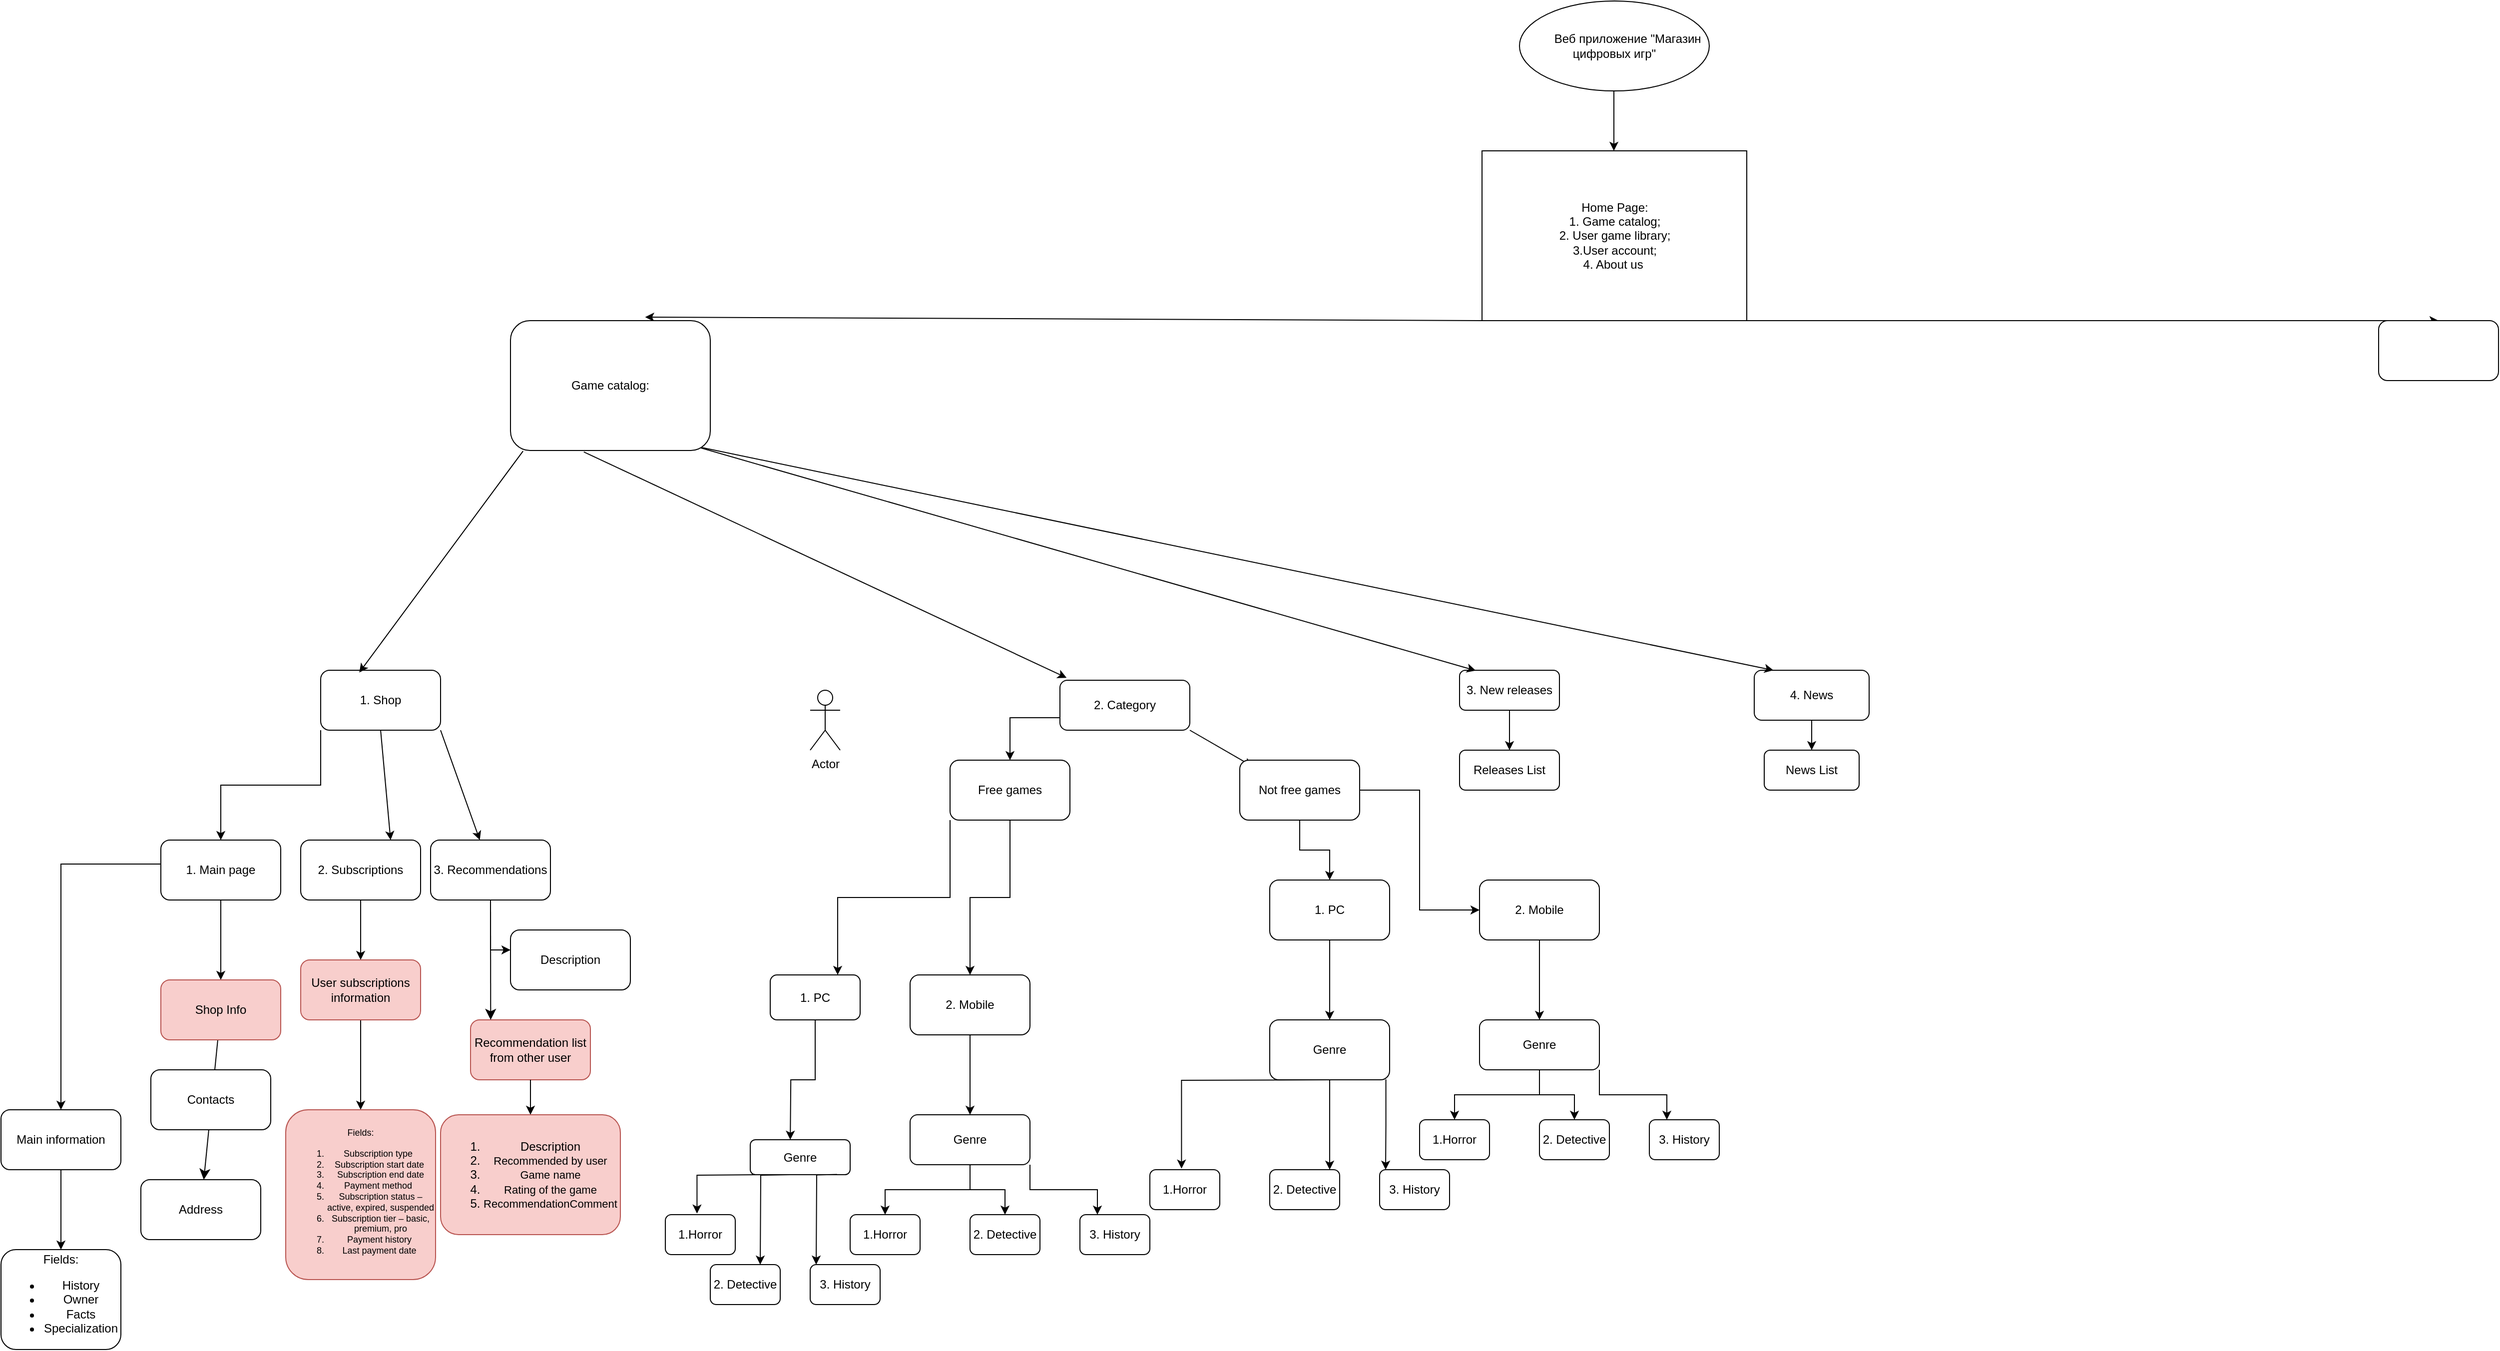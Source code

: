 <mxfile version="24.8.6">
  <diagram name="Страница — 1" id="uvx4n8Vfhzaru8OEaLiM">
    <mxGraphModel dx="401" dy="470" grid="1" gridSize="10" guides="1" tooltips="1" connect="1" arrows="1" fold="1" page="1" pageScale="1" pageWidth="3300" pageHeight="4681" math="0" shadow="0">
      <root>
        <mxCell id="0" />
        <mxCell id="1" parent="0" />
        <mxCell id="Nf1KAPgree7r9qNoz2z7-1" value="&lt;span style=&quot;white-space: pre;&quot;&gt;&#x9;&lt;/span&gt;Веб приложение &quot;Магазин цифровых игр&quot;" style="ellipse;whiteSpace=wrap;html=1;" parent="1" vertex="1">
          <mxGeometry x="1670" y="440" width="190" height="90" as="geometry" />
        </mxCell>
        <mxCell id="Nf1KAPgree7r9qNoz2z7-2" value="" style="endArrow=classic;html=1;rounded=0;" parent="1" edge="1">
          <mxGeometry width="50" height="50" relative="1" as="geometry">
            <mxPoint x="1764.5" y="530" as="sourcePoint" />
            <mxPoint x="1764.5" y="590" as="targetPoint" />
          </mxGeometry>
        </mxCell>
        <mxCell id="Nf1KAPgree7r9qNoz2z7-3" value="Home Page:&lt;div&gt;1. Game catalog;&lt;/div&gt;&lt;div&gt;2. User game library;&lt;/div&gt;&lt;div&gt;3.User account;&lt;/div&gt;&lt;div&gt;4. About us&lt;span style=&quot;background-color: initial;&quot;&gt;&amp;nbsp;&lt;/span&gt;&lt;/div&gt;" style="rounded=0;whiteSpace=wrap;html=1;" parent="1" vertex="1">
          <mxGeometry x="1632.5" y="590" width="265" height="170" as="geometry" />
        </mxCell>
        <mxCell id="Nf1KAPgree7r9qNoz2z7-4" value="" style="endArrow=classic;html=1;rounded=0;entryX=0.674;entryY=-0.027;entryDx=0;entryDy=0;entryPerimeter=0;" parent="1" target="Nf1KAPgree7r9qNoz2z7-11" edge="1">
          <mxGeometry width="50" height="50" relative="1" as="geometry">
            <mxPoint x="1632.5" y="760" as="sourcePoint" />
            <mxPoint x="1340" y="830" as="targetPoint" />
          </mxGeometry>
        </mxCell>
        <mxCell id="Nf1KAPgree7r9qNoz2z7-5" value="" style="endArrow=classic;html=1;rounded=0;entryX=0.5;entryY=0;entryDx=0;entryDy=0;" parent="1" target="Nf1KAPgree7r9qNoz2z7-10" edge="1">
          <mxGeometry width="50" height="50" relative="1" as="geometry">
            <mxPoint x="1742.5" y="760" as="sourcePoint" />
            <mxPoint x="1740" y="820" as="targetPoint" />
          </mxGeometry>
        </mxCell>
        <mxCell id="Nf1KAPgree7r9qNoz2z7-10" value="" style="rounded=1;whiteSpace=wrap;html=1;" parent="1" vertex="1">
          <mxGeometry x="2530" y="760" width="120" height="60" as="geometry" />
        </mxCell>
        <mxCell id="Nf1KAPgree7r9qNoz2z7-11" value="Game catalog:" style="rounded=1;whiteSpace=wrap;html=1;" parent="1" vertex="1">
          <mxGeometry x="660" y="760" width="200" height="130" as="geometry" />
        </mxCell>
        <mxCell id="Nf1KAPgree7r9qNoz2z7-84" style="edgeStyle=orthogonalEdgeStyle;rounded=0;orthogonalLoop=1;jettySize=auto;html=1;exitX=0;exitY=0.75;exitDx=0;exitDy=0;entryX=0.5;entryY=0;entryDx=0;entryDy=0;" parent="1" source="Nf1KAPgree7r9qNoz2z7-12" target="Nf1KAPgree7r9qNoz2z7-60" edge="1">
          <mxGeometry relative="1" as="geometry" />
        </mxCell>
        <mxCell id="Nf1KAPgree7r9qNoz2z7-12" value="2. Category" style="rounded=1;whiteSpace=wrap;html=1;" parent="1" vertex="1">
          <mxGeometry x="1210" y="1120" width="130" height="50" as="geometry" />
        </mxCell>
        <mxCell id="Nf1KAPgree7r9qNoz2z7-45" value="" style="edgeStyle=orthogonalEdgeStyle;rounded=0;orthogonalLoop=1;jettySize=auto;html=1;" parent="1" source="Nf1KAPgree7r9qNoz2z7-13" target="Nf1KAPgree7r9qNoz2z7-44" edge="1">
          <mxGeometry relative="1" as="geometry" />
        </mxCell>
        <mxCell id="Nf1KAPgree7r9qNoz2z7-13" value="3. New releases" style="whiteSpace=wrap;html=1;rounded=1;" parent="1" vertex="1">
          <mxGeometry x="1610" y="1110" width="100" height="40" as="geometry" />
        </mxCell>
        <mxCell id="Nf1KAPgree7r9qNoz2z7-47" value="" style="edgeStyle=orthogonalEdgeStyle;rounded=0;orthogonalLoop=1;jettySize=auto;html=1;" parent="1" source="Nf1KAPgree7r9qNoz2z7-17" target="Nf1KAPgree7r9qNoz2z7-46" edge="1">
          <mxGeometry relative="1" as="geometry" />
        </mxCell>
        <mxCell id="Nf1KAPgree7r9qNoz2z7-17" value="4. News" style="whiteSpace=wrap;html=1;rounded=1;" parent="1" vertex="1">
          <mxGeometry x="1905" y="1110" width="115" height="50" as="geometry" />
        </mxCell>
        <mxCell id="Nf1KAPgree7r9qNoz2z7-19" value="" style="endArrow=classic;html=1;rounded=0;fontStyle=1;entryX=0.163;entryY=0.009;entryDx=0;entryDy=0;entryPerimeter=0;exitX=0.952;exitY=0.98;exitDx=0;exitDy=0;exitPerimeter=0;" parent="1" source="Nf1KAPgree7r9qNoz2z7-11" target="Nf1KAPgree7r9qNoz2z7-13" edge="1">
          <mxGeometry width="50" height="50" relative="1" as="geometry">
            <mxPoint x="1450" y="970" as="sourcePoint" />
            <mxPoint x="1480" y="1110" as="targetPoint" />
            <Array as="points" />
          </mxGeometry>
        </mxCell>
        <mxCell id="Nf1KAPgree7r9qNoz2z7-20" value="" style="endArrow=classic;html=1;rounded=0;entryX=0.167;entryY=0;entryDx=0;entryDy=0;entryPerimeter=0;exitX=0.96;exitY=0.978;exitDx=0;exitDy=0;exitPerimeter=0;" parent="1" source="Nf1KAPgree7r9qNoz2z7-11" target="Nf1KAPgree7r9qNoz2z7-17" edge="1">
          <mxGeometry width="50" height="50" relative="1" as="geometry">
            <mxPoint x="1490" y="970" as="sourcePoint" />
            <mxPoint x="1520" y="1110" as="targetPoint" />
          </mxGeometry>
        </mxCell>
        <mxCell id="Nf1KAPgree7r9qNoz2z7-41" value="" style="edgeStyle=orthogonalEdgeStyle;rounded=0;orthogonalLoop=1;jettySize=auto;html=1;" parent="1" source="Nf1KAPgree7r9qNoz2z7-21" target="Nf1KAPgree7r9qNoz2z7-40" edge="1">
          <mxGeometry relative="1" as="geometry" />
        </mxCell>
        <mxCell id="Nf1KAPgree7r9qNoz2z7-21" value="1. PC" style="whiteSpace=wrap;html=1;rounded=1;" parent="1" vertex="1">
          <mxGeometry x="1420" y="1320" width="120" height="60" as="geometry" />
        </mxCell>
        <mxCell id="Nf1KAPgree7r9qNoz2z7-39" style="edgeStyle=orthogonalEdgeStyle;rounded=0;orthogonalLoop=1;jettySize=auto;html=1;exitX=0;exitY=1;exitDx=0;exitDy=0;entryX=0.5;entryY=0;entryDx=0;entryDy=0;" parent="1" source="Nf1KAPgree7r9qNoz2z7-23" target="Nf1KAPgree7r9qNoz2z7-29" edge="1">
          <mxGeometry relative="1" as="geometry" />
        </mxCell>
        <mxCell id="Nf1KAPgree7r9qNoz2z7-23" value="1. Shop" style="rounded=1;whiteSpace=wrap;html=1;" parent="1" vertex="1">
          <mxGeometry x="470" y="1110" width="120" height="60" as="geometry" />
        </mxCell>
        <mxCell id="Nf1KAPgree7r9qNoz2z7-24" value="" style="endArrow=classic;html=1;rounded=0;entryX=0.322;entryY=0.038;entryDx=0;entryDy=0;entryPerimeter=0;exitX=0.063;exitY=1.004;exitDx=0;exitDy=0;exitPerimeter=0;" parent="1" source="Nf1KAPgree7r9qNoz2z7-11" target="Nf1KAPgree7r9qNoz2z7-23" edge="1">
          <mxGeometry width="50" height="50" relative="1" as="geometry">
            <mxPoint x="1290" y="1060" as="sourcePoint" />
            <mxPoint x="1340" y="1010" as="targetPoint" />
          </mxGeometry>
        </mxCell>
        <mxCell id="Nf1KAPgree7r9qNoz2z7-25" value="" style="endArrow=classic;html=1;rounded=0;entryX=0.051;entryY=-0.049;entryDx=0;entryDy=0;entryPerimeter=0;exitX=0.367;exitY=1.011;exitDx=0;exitDy=0;exitPerimeter=0;" parent="1" source="Nf1KAPgree7r9qNoz2z7-11" target="Nf1KAPgree7r9qNoz2z7-12" edge="1">
          <mxGeometry width="50" height="50" relative="1" as="geometry">
            <mxPoint x="1385" y="1030" as="sourcePoint" />
            <mxPoint x="1435" y="980" as="targetPoint" />
          </mxGeometry>
        </mxCell>
        <mxCell id="Nf1KAPgree7r9qNoz2z7-88" value="" style="edgeStyle=orthogonalEdgeStyle;rounded=0;orthogonalLoop=1;jettySize=auto;html=1;" parent="1" source="Nf1KAPgree7r9qNoz2z7-29" target="Nf1KAPgree7r9qNoz2z7-87" edge="1">
          <mxGeometry relative="1" as="geometry" />
        </mxCell>
        <mxCell id="Nf1KAPgree7r9qNoz2z7-29" value="1. Main page" style="rounded=1;whiteSpace=wrap;html=1;" parent="1" vertex="1">
          <mxGeometry x="310" y="1280" width="120" height="60" as="geometry" />
        </mxCell>
        <mxCell id="Nf1KAPgree7r9qNoz2z7-90" value="" style="edgeStyle=orthogonalEdgeStyle;rounded=0;orthogonalLoop=1;jettySize=auto;html=1;" parent="1" source="Nf1KAPgree7r9qNoz2z7-30" target="Nf1KAPgree7r9qNoz2z7-89" edge="1">
          <mxGeometry relative="1" as="geometry" />
        </mxCell>
        <mxCell id="Nf1KAPgree7r9qNoz2z7-30" value="2. Subscriptions" style="whiteSpace=wrap;html=1;rounded=1;" parent="1" vertex="1">
          <mxGeometry x="450" y="1280" width="120" height="60" as="geometry" />
        </mxCell>
        <mxCell id="Nf1KAPgree7r9qNoz2z7-32" value="" style="endArrow=classic;html=1;rounded=0;entryX=0.75;entryY=0;entryDx=0;entryDy=0;exitX=0.5;exitY=1;exitDx=0;exitDy=0;" parent="1" source="Nf1KAPgree7r9qNoz2z7-23" target="Nf1KAPgree7r9qNoz2z7-30" edge="1">
          <mxGeometry width="50" height="50" relative="1" as="geometry">
            <mxPoint x="1350" y="1170" as="sourcePoint" />
            <mxPoint x="1400" y="1120" as="targetPoint" />
          </mxGeometry>
        </mxCell>
        <mxCell id="Nf1KAPgree7r9qNoz2z7-33" value="" style="endArrow=classic;html=1;rounded=0;exitX=1;exitY=1;exitDx=0;exitDy=0;" parent="1" source="Nf1KAPgree7r9qNoz2z7-23" target="Nf1KAPgree7r9qNoz2z7-34" edge="1">
          <mxGeometry width="50" height="50" relative="1" as="geometry">
            <mxPoint x="1360" y="1170" as="sourcePoint" />
            <mxPoint x="1410" y="1380" as="targetPoint" />
          </mxGeometry>
        </mxCell>
        <mxCell id="Nf1KAPgree7r9qNoz2z7-91" value="" style="edgeStyle=orthogonalEdgeStyle;rounded=0;orthogonalLoop=1;jettySize=auto;html=1;" parent="1" source="Nf1KAPgree7r9qNoz2z7-34" edge="1">
          <mxGeometry relative="1" as="geometry">
            <mxPoint x="660" y="1390" as="targetPoint" />
            <Array as="points">
              <mxPoint x="640" y="1390" />
              <mxPoint x="640" y="1390" />
            </Array>
          </mxGeometry>
        </mxCell>
        <mxCell id="Nf1KAPgree7r9qNoz2z7-34" value="3. Recommendations" style="rounded=1;whiteSpace=wrap;html=1;" parent="1" vertex="1">
          <mxGeometry x="580" y="1280" width="120" height="60" as="geometry" />
        </mxCell>
        <mxCell id="Nf1KAPgree7r9qNoz2z7-43" value="" style="edgeStyle=orthogonalEdgeStyle;rounded=0;orthogonalLoop=1;jettySize=auto;html=1;" parent="1" source="Nf1KAPgree7r9qNoz2z7-36" target="Nf1KAPgree7r9qNoz2z7-42" edge="1">
          <mxGeometry relative="1" as="geometry" />
        </mxCell>
        <mxCell id="Nf1KAPgree7r9qNoz2z7-36" value="2. Mobile" style="rounded=1;whiteSpace=wrap;html=1;" parent="1" vertex="1">
          <mxGeometry x="1630" y="1320" width="120" height="60" as="geometry" />
        </mxCell>
        <mxCell id="Nf1KAPgree7r9qNoz2z7-49" value="" style="edgeStyle=orthogonalEdgeStyle;rounded=0;orthogonalLoop=1;jettySize=auto;html=1;" parent="1" source="Nf1KAPgree7r9qNoz2z7-40" edge="1">
          <mxGeometry relative="1" as="geometry">
            <mxPoint x="1480" y="1610" as="targetPoint" />
          </mxGeometry>
        </mxCell>
        <mxCell id="Nf1KAPgree7r9qNoz2z7-40" value="Genre" style="whiteSpace=wrap;html=1;rounded=1;" parent="1" vertex="1">
          <mxGeometry x="1420" y="1460" width="120" height="60" as="geometry" />
        </mxCell>
        <mxCell id="Nf1KAPgree7r9qNoz2z7-57" value="" style="edgeStyle=orthogonalEdgeStyle;rounded=0;orthogonalLoop=1;jettySize=auto;html=1;" parent="1" source="Nf1KAPgree7r9qNoz2z7-42" target="Nf1KAPgree7r9qNoz2z7-55" edge="1">
          <mxGeometry relative="1" as="geometry" />
        </mxCell>
        <mxCell id="Nf1KAPgree7r9qNoz2z7-58" style="edgeStyle=orthogonalEdgeStyle;rounded=0;orthogonalLoop=1;jettySize=auto;html=1;exitX=0.5;exitY=1;exitDx=0;exitDy=0;entryX=0.5;entryY=0;entryDx=0;entryDy=0;" parent="1" source="Nf1KAPgree7r9qNoz2z7-42" target="Nf1KAPgree7r9qNoz2z7-54" edge="1">
          <mxGeometry relative="1" as="geometry" />
        </mxCell>
        <mxCell id="Nf1KAPgree7r9qNoz2z7-59" style="edgeStyle=orthogonalEdgeStyle;rounded=0;orthogonalLoop=1;jettySize=auto;html=1;exitX=1;exitY=1;exitDx=0;exitDy=0;entryX=0.25;entryY=0;entryDx=0;entryDy=0;" parent="1" source="Nf1KAPgree7r9qNoz2z7-42" target="Nf1KAPgree7r9qNoz2z7-56" edge="1">
          <mxGeometry relative="1" as="geometry" />
        </mxCell>
        <mxCell id="Nf1KAPgree7r9qNoz2z7-42" value="Genre" style="whiteSpace=wrap;html=1;rounded=1;" parent="1" vertex="1">
          <mxGeometry x="1630" y="1460" width="120" height="50" as="geometry" />
        </mxCell>
        <mxCell id="Nf1KAPgree7r9qNoz2z7-44" value="Releases List" style="whiteSpace=wrap;html=1;rounded=1;" parent="1" vertex="1">
          <mxGeometry x="1610" y="1190" width="100" height="40" as="geometry" />
        </mxCell>
        <mxCell id="Nf1KAPgree7r9qNoz2z7-46" value="News List" style="whiteSpace=wrap;html=1;rounded=1;" parent="1" vertex="1">
          <mxGeometry x="1915" y="1190" width="95" height="40" as="geometry" />
        </mxCell>
        <mxCell id="Nf1KAPgree7r9qNoz2z7-48" value="1.Horror" style="whiteSpace=wrap;html=1;rounded=1;" parent="1" vertex="1">
          <mxGeometry x="1300" y="1610" width="70" height="40" as="geometry" />
        </mxCell>
        <mxCell id="Nf1KAPgree7r9qNoz2z7-50" value="" style="edgeStyle=orthogonalEdgeStyle;rounded=0;orthogonalLoop=1;jettySize=auto;html=1;entryX=0.453;entryY=-0.028;entryDx=0;entryDy=0;entryPerimeter=0;" parent="1" target="Nf1KAPgree7r9qNoz2z7-48" edge="1">
          <mxGeometry relative="1" as="geometry">
            <mxPoint x="1480" y="1520" as="sourcePoint" />
            <mxPoint x="1490" y="1620" as="targetPoint" />
          </mxGeometry>
        </mxCell>
        <mxCell id="Nf1KAPgree7r9qNoz2z7-51" value="" style="edgeStyle=orthogonalEdgeStyle;rounded=0;orthogonalLoop=1;jettySize=auto;html=1;exitX=0.969;exitY=0.994;exitDx=0;exitDy=0;exitPerimeter=0;" parent="1" source="Nf1KAPgree7r9qNoz2z7-40" edge="1">
          <mxGeometry relative="1" as="geometry">
            <mxPoint x="1500" y="1540" as="sourcePoint" />
            <mxPoint x="1536" y="1610" as="targetPoint" />
          </mxGeometry>
        </mxCell>
        <mxCell id="Nf1KAPgree7r9qNoz2z7-52" value="2. Detective" style="whiteSpace=wrap;html=1;rounded=1;" parent="1" vertex="1">
          <mxGeometry x="1420" y="1610" width="70" height="40" as="geometry" />
        </mxCell>
        <mxCell id="Nf1KAPgree7r9qNoz2z7-53" value="3. History" style="whiteSpace=wrap;html=1;rounded=1;" parent="1" vertex="1">
          <mxGeometry x="1530" y="1610" width="70" height="40" as="geometry" />
        </mxCell>
        <mxCell id="Nf1KAPgree7r9qNoz2z7-54" value="1.Horror" style="whiteSpace=wrap;html=1;rounded=1;" parent="1" vertex="1">
          <mxGeometry x="1570" y="1560" width="70" height="40" as="geometry" />
        </mxCell>
        <mxCell id="Nf1KAPgree7r9qNoz2z7-55" value="2. Detective" style="whiteSpace=wrap;html=1;rounded=1;" parent="1" vertex="1">
          <mxGeometry x="1690" y="1560" width="70" height="40" as="geometry" />
        </mxCell>
        <mxCell id="Nf1KAPgree7r9qNoz2z7-56" value="3. History" style="whiteSpace=wrap;html=1;rounded=1;" parent="1" vertex="1">
          <mxGeometry x="1800" y="1560" width="70" height="40" as="geometry" />
        </mxCell>
        <mxCell id="Nf1KAPgree7r9qNoz2z7-85" style="edgeStyle=orthogonalEdgeStyle;rounded=0;orthogonalLoop=1;jettySize=auto;html=1;exitX=0;exitY=1;exitDx=0;exitDy=0;entryX=0.75;entryY=0;entryDx=0;entryDy=0;" parent="1" source="Nf1KAPgree7r9qNoz2z7-60" target="Nf1KAPgree7r9qNoz2z7-63" edge="1">
          <mxGeometry relative="1" as="geometry" />
        </mxCell>
        <mxCell id="Nf1KAPgree7r9qNoz2z7-86" style="edgeStyle=orthogonalEdgeStyle;rounded=0;orthogonalLoop=1;jettySize=auto;html=1;exitX=0.5;exitY=1;exitDx=0;exitDy=0;entryX=0.5;entryY=0;entryDx=0;entryDy=0;" parent="1" source="Nf1KAPgree7r9qNoz2z7-60" target="Nf1KAPgree7r9qNoz2z7-65" edge="1">
          <mxGeometry relative="1" as="geometry" />
        </mxCell>
        <mxCell id="Nf1KAPgree7r9qNoz2z7-60" value="Free games" style="rounded=1;whiteSpace=wrap;html=1;" parent="1" vertex="1">
          <mxGeometry x="1100" y="1200" width="120" height="60" as="geometry" />
        </mxCell>
        <mxCell id="Nf1KAPgree7r9qNoz2z7-62" value="" style="edgeStyle=orthogonalEdgeStyle;rounded=0;orthogonalLoop=1;jettySize=auto;html=1;" parent="1" source="Nf1KAPgree7r9qNoz2z7-63" edge="1">
          <mxGeometry relative="1" as="geometry">
            <mxPoint x="940.067" y="1580" as="targetPoint" />
          </mxGeometry>
        </mxCell>
        <mxCell id="Nf1KAPgree7r9qNoz2z7-63" value="1. PC" style="whiteSpace=wrap;html=1;rounded=1;" parent="1" vertex="1">
          <mxGeometry x="920" y="1415" width="90" height="45" as="geometry" />
        </mxCell>
        <mxCell id="Nf1KAPgree7r9qNoz2z7-64" value="" style="edgeStyle=orthogonalEdgeStyle;rounded=0;orthogonalLoop=1;jettySize=auto;html=1;" parent="1" source="Nf1KAPgree7r9qNoz2z7-65" target="Nf1KAPgree7r9qNoz2z7-71" edge="1">
          <mxGeometry relative="1" as="geometry" />
        </mxCell>
        <mxCell id="Nf1KAPgree7r9qNoz2z7-65" value="2. Mobile" style="rounded=1;whiteSpace=wrap;html=1;" parent="1" vertex="1">
          <mxGeometry x="1060" y="1415" width="120" height="60" as="geometry" />
        </mxCell>
        <mxCell id="Nf1KAPgree7r9qNoz2z7-66" value="" style="edgeStyle=orthogonalEdgeStyle;rounded=0;orthogonalLoop=1;jettySize=auto;html=1;" parent="1" edge="1">
          <mxGeometry relative="1" as="geometry">
            <mxPoint x="910" y="1705" as="targetPoint" />
            <mxPoint x="940.067" y="1615" as="sourcePoint" />
          </mxGeometry>
        </mxCell>
        <mxCell id="Nf1KAPgree7r9qNoz2z7-67" value="Genre" style="whiteSpace=wrap;html=1;rounded=1;" parent="1" vertex="1">
          <mxGeometry x="900" y="1580" width="100" height="35" as="geometry" />
        </mxCell>
        <mxCell id="Nf1KAPgree7r9qNoz2z7-68" value="" style="edgeStyle=orthogonalEdgeStyle;rounded=0;orthogonalLoop=1;jettySize=auto;html=1;" parent="1" source="Nf1KAPgree7r9qNoz2z7-71" target="Nf1KAPgree7r9qNoz2z7-78" edge="1">
          <mxGeometry relative="1" as="geometry" />
        </mxCell>
        <mxCell id="Nf1KAPgree7r9qNoz2z7-69" style="edgeStyle=orthogonalEdgeStyle;rounded=0;orthogonalLoop=1;jettySize=auto;html=1;exitX=0.5;exitY=1;exitDx=0;exitDy=0;entryX=0.5;entryY=0;entryDx=0;entryDy=0;" parent="1" source="Nf1KAPgree7r9qNoz2z7-71" target="Nf1KAPgree7r9qNoz2z7-77" edge="1">
          <mxGeometry relative="1" as="geometry" />
        </mxCell>
        <mxCell id="Nf1KAPgree7r9qNoz2z7-70" style="edgeStyle=orthogonalEdgeStyle;rounded=0;orthogonalLoop=1;jettySize=auto;html=1;exitX=1;exitY=1;exitDx=0;exitDy=0;entryX=0.25;entryY=0;entryDx=0;entryDy=0;" parent="1" source="Nf1KAPgree7r9qNoz2z7-71" target="Nf1KAPgree7r9qNoz2z7-79" edge="1">
          <mxGeometry relative="1" as="geometry" />
        </mxCell>
        <mxCell id="Nf1KAPgree7r9qNoz2z7-71" value="Genre" style="whiteSpace=wrap;html=1;rounded=1;" parent="1" vertex="1">
          <mxGeometry x="1060" y="1555" width="120" height="50" as="geometry" />
        </mxCell>
        <mxCell id="Nf1KAPgree7r9qNoz2z7-72" value="1.Horror" style="whiteSpace=wrap;html=1;rounded=1;" parent="1" vertex="1">
          <mxGeometry x="815" y="1655" width="70" height="40" as="geometry" />
        </mxCell>
        <mxCell id="Nf1KAPgree7r9qNoz2z7-73" value="" style="edgeStyle=orthogonalEdgeStyle;rounded=0;orthogonalLoop=1;jettySize=auto;html=1;entryX=0.453;entryY=-0.028;entryDx=0;entryDy=0;entryPerimeter=0;" parent="1" target="Nf1KAPgree7r9qNoz2z7-72" edge="1">
          <mxGeometry relative="1" as="geometry">
            <mxPoint x="920" y="1615" as="sourcePoint" />
            <mxPoint x="930" y="1715" as="targetPoint" />
          </mxGeometry>
        </mxCell>
        <mxCell id="Nf1KAPgree7r9qNoz2z7-74" value="" style="edgeStyle=orthogonalEdgeStyle;rounded=0;orthogonalLoop=1;jettySize=auto;html=1;exitX=0.969;exitY=0.994;exitDx=0;exitDy=0;exitPerimeter=0;" parent="1" edge="1">
          <mxGeometry relative="1" as="geometry">
            <mxPoint x="986.9" y="1614.79" as="sourcePoint" />
            <mxPoint x="966" y="1705" as="targetPoint" />
          </mxGeometry>
        </mxCell>
        <mxCell id="Nf1KAPgree7r9qNoz2z7-75" value="2. Detective" style="whiteSpace=wrap;html=1;rounded=1;" parent="1" vertex="1">
          <mxGeometry x="860" y="1705" width="70" height="40" as="geometry" />
        </mxCell>
        <mxCell id="Nf1KAPgree7r9qNoz2z7-76" value="3. History" style="whiteSpace=wrap;html=1;rounded=1;" parent="1" vertex="1">
          <mxGeometry x="960" y="1705" width="70" height="40" as="geometry" />
        </mxCell>
        <mxCell id="Nf1KAPgree7r9qNoz2z7-77" value="1.Horror" style="whiteSpace=wrap;html=1;rounded=1;" parent="1" vertex="1">
          <mxGeometry x="1000" y="1655" width="70" height="40" as="geometry" />
        </mxCell>
        <mxCell id="Nf1KAPgree7r9qNoz2z7-78" value="2. Detective" style="whiteSpace=wrap;html=1;rounded=1;" parent="1" vertex="1">
          <mxGeometry x="1120" y="1655" width="70" height="40" as="geometry" />
        </mxCell>
        <mxCell id="Nf1KAPgree7r9qNoz2z7-79" value="3. History" style="whiteSpace=wrap;html=1;rounded=1;" parent="1" vertex="1">
          <mxGeometry x="1230" y="1655" width="70" height="40" as="geometry" />
        </mxCell>
        <mxCell id="Nf1KAPgree7r9qNoz2z7-81" value="" style="endArrow=classic;html=1;rounded=0;entryX=0.108;entryY=0.106;entryDx=0;entryDy=0;entryPerimeter=0;" parent="1" target="Nf1KAPgree7r9qNoz2z7-80" edge="1">
          <mxGeometry width="50" height="50" relative="1" as="geometry">
            <mxPoint x="1340" y="1170" as="sourcePoint" />
            <mxPoint x="1643" y="1326" as="targetPoint" />
          </mxGeometry>
        </mxCell>
        <mxCell id="Nf1KAPgree7r9qNoz2z7-82" value="" style="edgeStyle=orthogonalEdgeStyle;rounded=0;orthogonalLoop=1;jettySize=auto;html=1;" parent="1" source="Nf1KAPgree7r9qNoz2z7-80" target="Nf1KAPgree7r9qNoz2z7-21" edge="1">
          <mxGeometry relative="1" as="geometry" />
        </mxCell>
        <mxCell id="Nf1KAPgree7r9qNoz2z7-83" value="" style="edgeStyle=orthogonalEdgeStyle;rounded=0;orthogonalLoop=1;jettySize=auto;html=1;entryX=0;entryY=0.5;entryDx=0;entryDy=0;" parent="1" source="Nf1KAPgree7r9qNoz2z7-80" target="Nf1KAPgree7r9qNoz2z7-36" edge="1">
          <mxGeometry relative="1" as="geometry" />
        </mxCell>
        <mxCell id="Nf1KAPgree7r9qNoz2z7-80" value="Not free games" style="rounded=1;whiteSpace=wrap;html=1;" parent="1" vertex="1">
          <mxGeometry x="1390" y="1200" width="120" height="60" as="geometry" />
        </mxCell>
        <mxCell id="Nf1KAPgree7r9qNoz2z7-94" value="" style="edgeStyle=orthogonalEdgeStyle;rounded=0;orthogonalLoop=1;jettySize=auto;html=1;entryX=0.5;entryY=0;entryDx=0;entryDy=0;exitX=0;exitY=0.4;exitDx=0;exitDy=0;exitPerimeter=0;" parent="1" source="Nf1KAPgree7r9qNoz2z7-29" target="Nf1KAPgree7r9qNoz2z7-97" edge="1">
          <mxGeometry relative="1" as="geometry">
            <mxPoint x="370" y="1550" as="targetPoint" />
          </mxGeometry>
        </mxCell>
        <mxCell id="aSG86lMgNuL2MHbdCZXe-1" value="" style="edgeStyle=none;curved=1;rounded=0;orthogonalLoop=1;jettySize=auto;html=1;fontSize=12;startSize=8;endSize=8;" edge="1" parent="1" source="Nf1KAPgree7r9qNoz2z7-87" target="Nf1KAPgree7r9qNoz2z7-99">
          <mxGeometry relative="1" as="geometry" />
        </mxCell>
        <mxCell id="Nf1KAPgree7r9qNoz2z7-87" value="Shop Info" style="rounded=1;whiteSpace=wrap;html=1;fillColor=#f8cecc;strokeColor=#b85450;" parent="1" vertex="1">
          <mxGeometry x="310" y="1420" width="120" height="60" as="geometry" />
        </mxCell>
        <mxCell id="OQTUpjxQFzUb8Uef9vV_-2" value="" style="edgeStyle=orthogonalEdgeStyle;rounded=0;orthogonalLoop=1;jettySize=auto;html=1;" parent="1" source="Nf1KAPgree7r9qNoz2z7-89" target="OQTUpjxQFzUb8Uef9vV_-1" edge="1">
          <mxGeometry relative="1" as="geometry" />
        </mxCell>
        <mxCell id="Nf1KAPgree7r9qNoz2z7-89" value="User subscriptions information" style="whiteSpace=wrap;html=1;rounded=1;fillColor=#f8cecc;strokeColor=#b85450;" parent="1" vertex="1">
          <mxGeometry x="450" y="1400" width="120" height="60" as="geometry" />
        </mxCell>
        <mxCell id="Nf1KAPgree7r9qNoz2z7-92" value="Recommendation list from other user" style="rounded=1;whiteSpace=wrap;html=1;fillColor=#f8cecc;strokeColor=#b85450;" parent="1" vertex="1">
          <mxGeometry x="620" y="1460" width="120" height="60" as="geometry" />
        </mxCell>
        <mxCell id="Nf1KAPgree7r9qNoz2z7-95" value="Actor" style="shape=umlActor;verticalLabelPosition=bottom;verticalAlign=top;html=1;outlineConnect=0;" parent="1" vertex="1">
          <mxGeometry x="960" y="1130" width="30" height="60" as="geometry" />
        </mxCell>
        <mxCell id="Nf1KAPgree7r9qNoz2z7-101" value="" style="edgeStyle=orthogonalEdgeStyle;rounded=0;orthogonalLoop=1;jettySize=auto;html=1;" parent="1" source="Nf1KAPgree7r9qNoz2z7-97" target="Nf1KAPgree7r9qNoz2z7-100" edge="1">
          <mxGeometry relative="1" as="geometry" />
        </mxCell>
        <mxCell id="Nf1KAPgree7r9qNoz2z7-97" value="Main information" style="rounded=1;whiteSpace=wrap;html=1;" parent="1" vertex="1">
          <mxGeometry x="150" y="1550" width="120" height="60" as="geometry" />
        </mxCell>
        <mxCell id="Nf1KAPgree7r9qNoz2z7-98" value="Contacts" style="rounded=1;whiteSpace=wrap;html=1;" parent="1" vertex="1">
          <mxGeometry x="300" y="1510" width="120" height="60" as="geometry" />
        </mxCell>
        <mxCell id="Nf1KAPgree7r9qNoz2z7-99" value="Address" style="rounded=1;whiteSpace=wrap;html=1;" parent="1" vertex="1">
          <mxGeometry x="290" y="1620" width="120" height="60" as="geometry" />
        </mxCell>
        <mxCell id="Nf1KAPgree7r9qNoz2z7-100" value="Fields:&lt;div&gt;&lt;ul&gt;&lt;li&gt;History&lt;/li&gt;&lt;li&gt;Owner&lt;/li&gt;&lt;li&gt;Facts&lt;/li&gt;&lt;li&gt;Specialization&lt;/li&gt;&lt;/ul&gt;&lt;/div&gt;" style="whiteSpace=wrap;html=1;rounded=1;" parent="1" vertex="1">
          <mxGeometry x="150" y="1690" width="120" height="100" as="geometry" />
        </mxCell>
        <mxCell id="OQTUpjxQFzUb8Uef9vV_-1" value="&lt;span style=&quot;background-color: initial; font-size: 9px; text-align: justify;&quot;&gt;Fields:&lt;/span&gt;&lt;br&gt;&lt;ol style=&quot;font-size: 9px;&quot;&gt;&lt;li&gt;&lt;span style=&quot;background-color: initial;&quot;&gt;Subscription type&lt;/span&gt;&lt;span style=&quot;background-color: initial;&quot;&gt;&amp;nbsp;&amp;nbsp;&lt;/span&gt;&lt;/li&gt;&lt;li&gt;&lt;span style=&quot;background-color: initial;&quot;&gt;Subscription start date&lt;/span&gt;&lt;span style=&quot;background-color: initial;&quot;&gt;&amp;nbsp;&lt;/span&gt;&lt;/li&gt;&lt;li&gt;&lt;span style=&quot;background-color: initial;&quot;&gt;Subscription end date&lt;/span&gt;&lt;/li&gt;&lt;li&gt;&lt;span style=&quot;background-color: initial;&quot;&gt;Payment method&lt;/span&gt;&lt;span style=&quot;background-color: initial;&quot;&gt;&amp;nbsp;&amp;nbsp;&lt;/span&gt;&lt;/li&gt;&lt;li&gt;&lt;span style=&quot;background-color: initial;&quot;&gt;Subscription status&lt;/span&gt;&lt;span style=&quot;background-color: initial;&quot;&gt; – active, expired, suspended&lt;/span&gt;&lt;/li&gt;&lt;li&gt;&lt;span style=&quot;background-color: initial;&quot;&gt;Subscription tier&lt;/span&gt;&lt;span style=&quot;background-color: initial;&quot;&gt; – basic, premium, pro&lt;/span&gt;&lt;/li&gt;&lt;li&gt;&lt;span style=&quot;background-color: initial;&quot;&gt;Payment history&lt;/span&gt;&lt;span style=&quot;background-color: initial;&quot;&gt;&amp;nbsp;&lt;/span&gt;&lt;/li&gt;&lt;li&gt;&lt;span style=&quot;background-color: initial;&quot;&gt;Last payment date&lt;/span&gt;&lt;span style=&quot;background-color: initial;&quot;&gt;&amp;nbsp;&lt;/span&gt;&lt;/li&gt;&lt;/ol&gt;" style="whiteSpace=wrap;html=1;fillColor=#f8cecc;strokeColor=#b85450;rounded=1;" parent="1" vertex="1">
          <mxGeometry x="435" y="1550" width="150" height="170" as="geometry" />
        </mxCell>
        <mxCell id="OQTUpjxQFzUb8Uef9vV_-6" value="" style="edgeStyle=orthogonalEdgeStyle;rounded=0;orthogonalLoop=1;jettySize=auto;html=1;exitX=0.5;exitY=1;exitDx=0;exitDy=0;" parent="1" source="Nf1KAPgree7r9qNoz2z7-92" target="OQTUpjxQFzUb8Uef9vV_-5" edge="1">
          <mxGeometry relative="1" as="geometry">
            <mxPoint x="680.029" y="1610" as="sourcePoint" />
          </mxGeometry>
        </mxCell>
        <mxCell id="OQTUpjxQFzUb8Uef9vV_-5" value="&lt;p style=&quot;font-size: 11px;&quot; data-pm-slice=&quot;1 1 []&quot;&gt;&lt;/p&gt;&lt;ol&gt;&lt;li&gt;&lt;font style=&quot;font-size: 11px;&quot;&gt;&lt;span style=&quot;font-size: 12px;&quot;&gt;Description&lt;/span&gt;&lt;/font&gt;&lt;/li&gt;&lt;li&gt;&lt;font style=&quot;font-size: 11px;&quot;&gt;Recommended by user&lt;/font&gt;&lt;/li&gt;&lt;li&gt;&lt;font style=&quot;font-size: 11px;&quot;&gt;Game name&lt;/font&gt;&lt;/li&gt;&lt;li&gt;&lt;font style=&quot;font-size: 11px;&quot;&gt;Rating of the game&lt;/font&gt;&lt;/li&gt;&lt;li&gt;&lt;font style=&quot;&quot;&gt;&lt;span style=&quot;font-size: 11px;&quot;&gt;RecommendationComment&lt;/span&gt;&lt;/font&gt;&lt;/li&gt;&lt;/ol&gt;&lt;p&gt;&lt;/p&gt;" style="whiteSpace=wrap;html=1;fillColor=#f8cecc;strokeColor=#b85450;rounded=1;" parent="1" vertex="1">
          <mxGeometry x="590" y="1555" width="180" height="120" as="geometry" />
        </mxCell>
        <mxCell id="aSG86lMgNuL2MHbdCZXe-2" value="Description" style="rounded=1;whiteSpace=wrap;html=1;" vertex="1" parent="1">
          <mxGeometry x="660" y="1370" width="120" height="60" as="geometry" />
        </mxCell>
        <mxCell id="aSG86lMgNuL2MHbdCZXe-4" value="" style="endArrow=classic;html=1;rounded=0;fontSize=12;startSize=8;endSize=8;curved=1;exitX=0.5;exitY=1;exitDx=0;exitDy=0;entryX=0.168;entryY=0;entryDx=0;entryDy=0;entryPerimeter=0;" edge="1" parent="1" source="Nf1KAPgree7r9qNoz2z7-34" target="Nf1KAPgree7r9qNoz2z7-92">
          <mxGeometry width="50" height="50" relative="1" as="geometry">
            <mxPoint x="600" y="1420" as="sourcePoint" />
            <mxPoint x="640" y="1450" as="targetPoint" />
          </mxGeometry>
        </mxCell>
      </root>
    </mxGraphModel>
  </diagram>
</mxfile>
